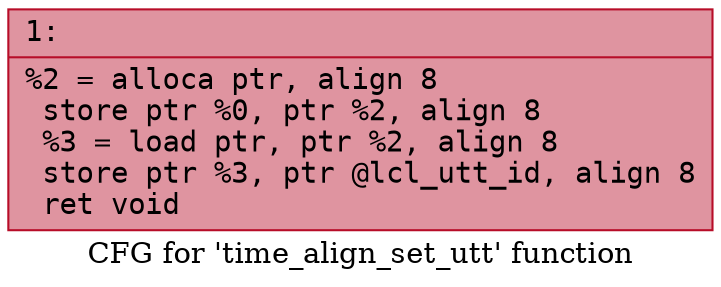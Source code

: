 digraph "CFG for 'time_align_set_utt' function" {
	label="CFG for 'time_align_set_utt' function";

	Node0x600000d22350 [shape=record,color="#b70d28ff", style=filled, fillcolor="#b70d2870" fontname="Courier",label="{1:\l|  %2 = alloca ptr, align 8\l  store ptr %0, ptr %2, align 8\l  %3 = load ptr, ptr %2, align 8\l  store ptr %3, ptr @lcl_utt_id, align 8\l  ret void\l}"];
}
